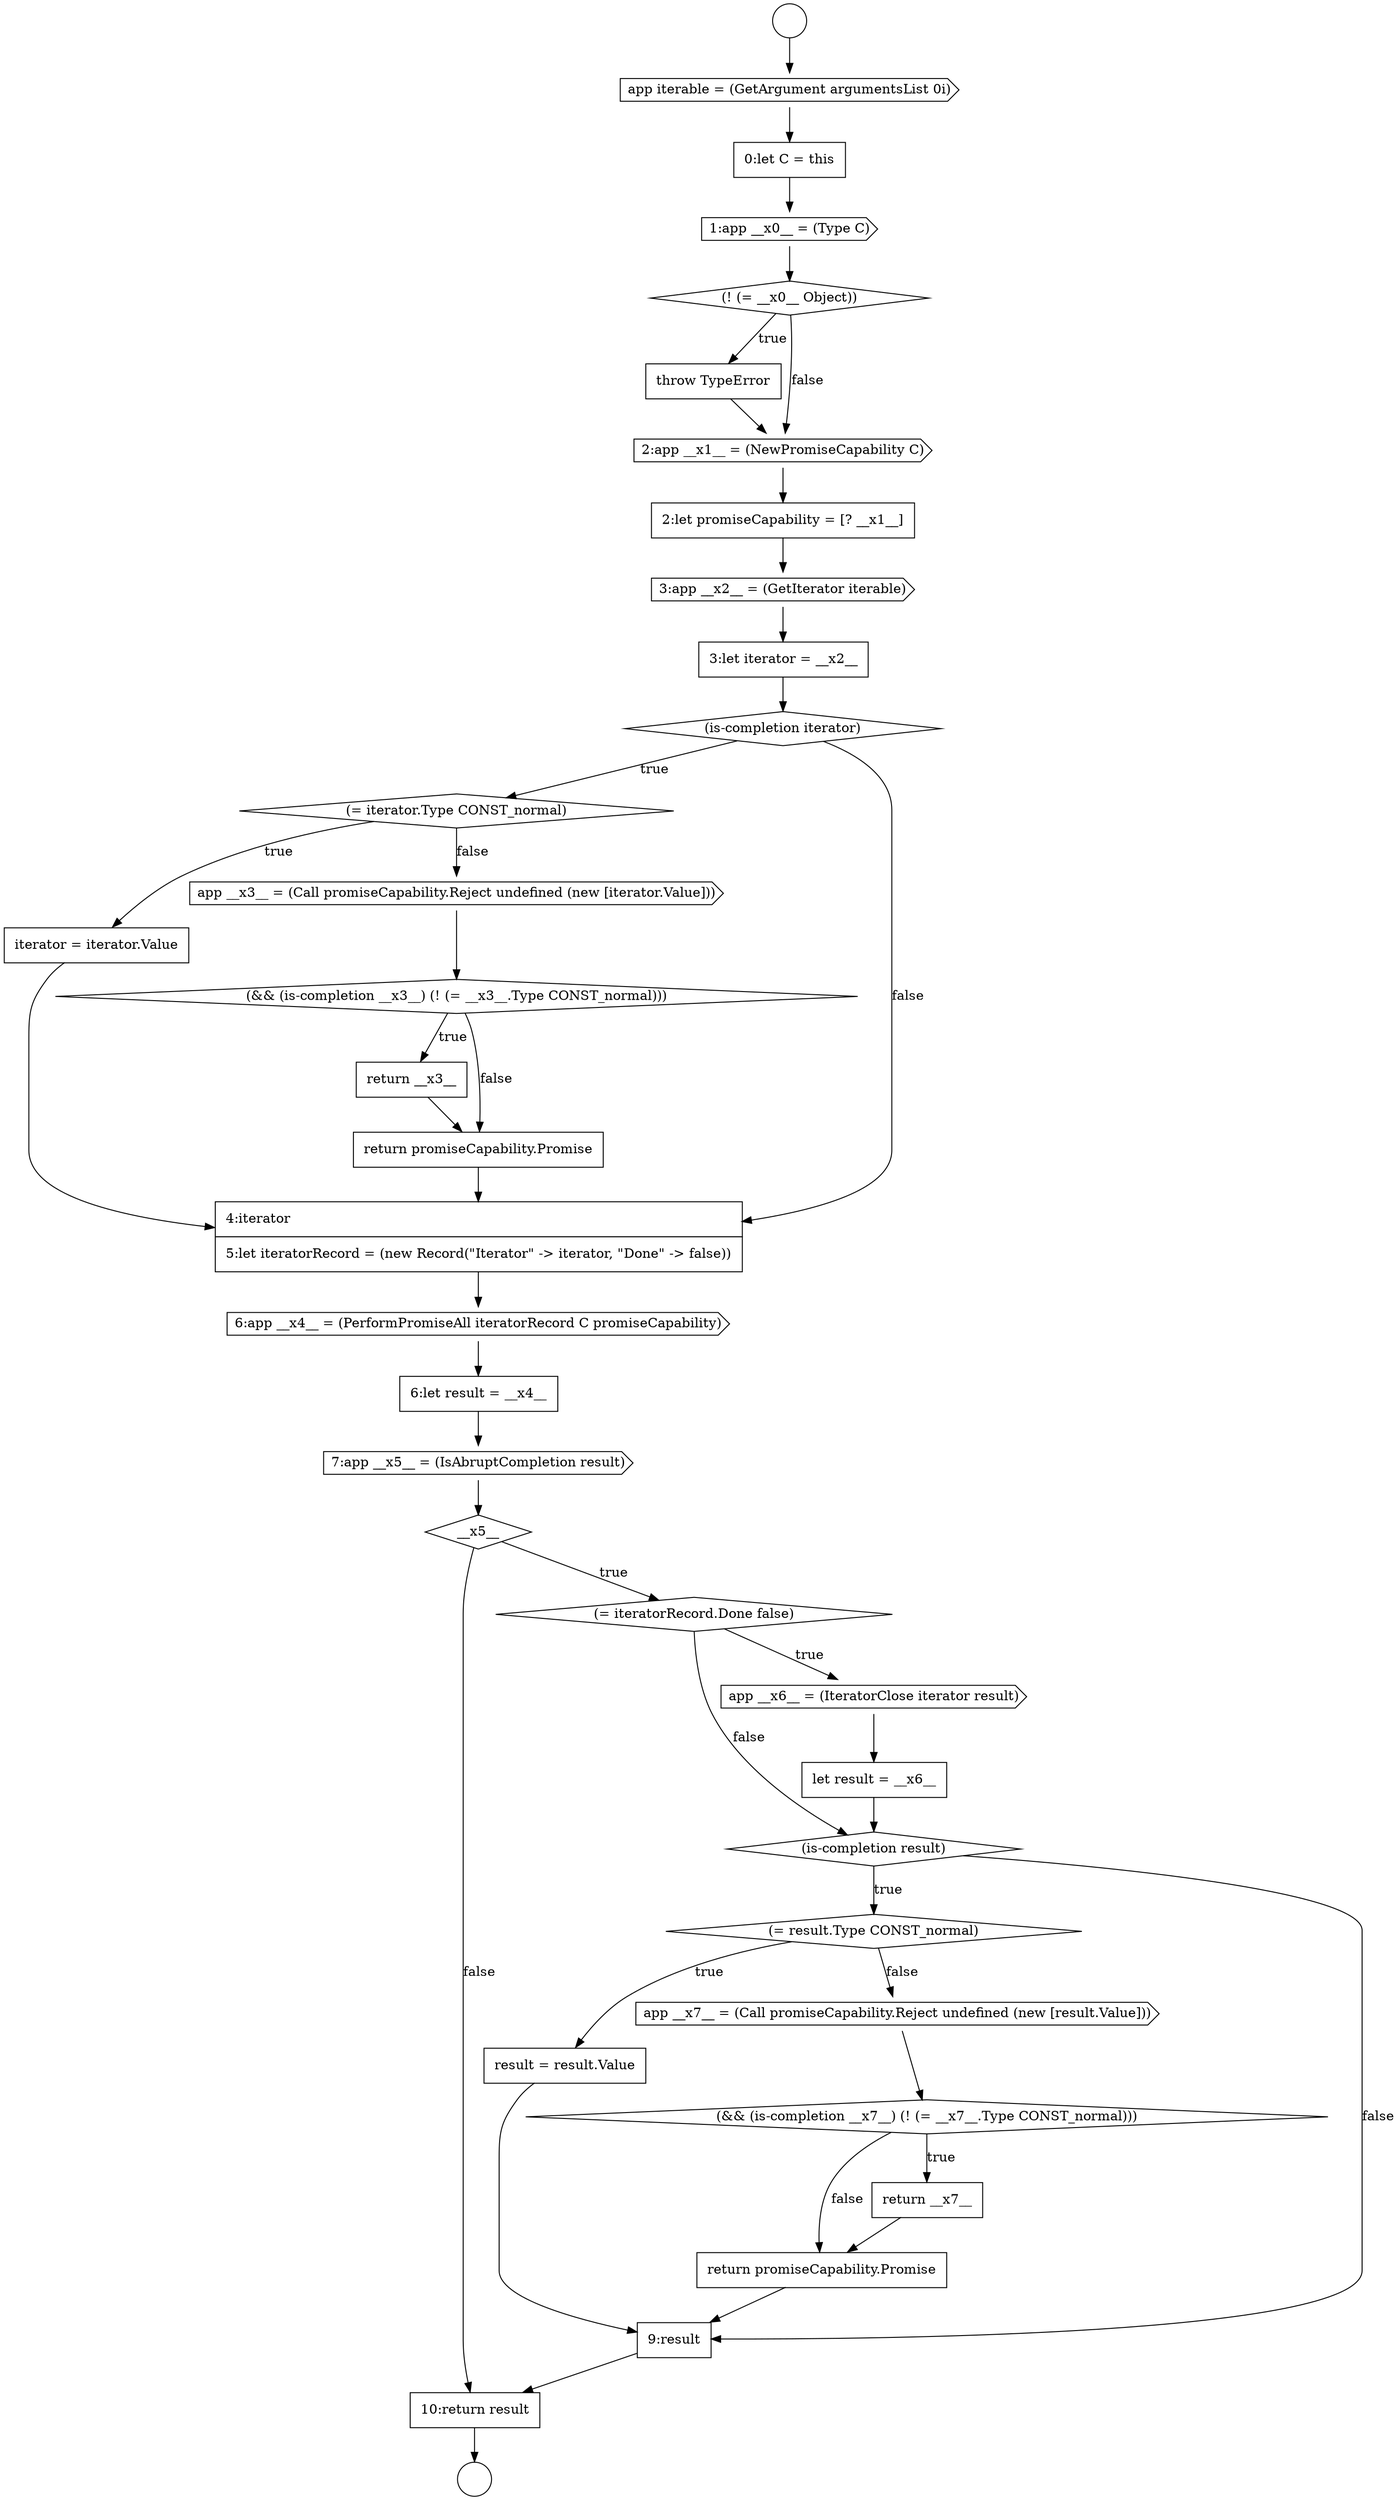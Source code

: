 digraph {
  node16765 [shape=cds, label=<<font color="black">6:app __x4__ = (PerformPromiseAll iteratorRecord C promiseCapability)</font>> color="black" fillcolor="white" style=filled]
  node16752 [shape=none, margin=0, label=<<font color="black">
    <table border="0" cellborder="1" cellspacing="0" cellpadding="10">
      <tr><td align="left">throw TypeError</td></tr>
    </table>
  </font>> color="black" fillcolor="white" style=filled]
  node16780 [shape=none, margin=0, label=<<font color="black">
    <table border="0" cellborder="1" cellspacing="0" cellpadding="10">
      <tr><td align="left">10:return result</td></tr>
    </table>
  </font>> color="black" fillcolor="white" style=filled]
  node16747 [shape=circle label=" " color="black" fillcolor="white" style=filled]
  node16750 [shape=cds, label=<<font color="black">1:app __x0__ = (Type C)</font>> color="black" fillcolor="white" style=filled]
  node16759 [shape=none, margin=0, label=<<font color="black">
    <table border="0" cellborder="1" cellspacing="0" cellpadding="10">
      <tr><td align="left">iterator = iterator.Value</td></tr>
    </table>
  </font>> color="black" fillcolor="white" style=filled]
  node16746 [shape=circle label=" " color="black" fillcolor="white" style=filled]
  node16778 [shape=none, margin=0, label=<<font color="black">
    <table border="0" cellborder="1" cellspacing="0" cellpadding="10">
      <tr><td align="left">return promiseCapability.Promise</td></tr>
    </table>
  </font>> color="black" fillcolor="white" style=filled]
  node16777 [shape=none, margin=0, label=<<font color="black">
    <table border="0" cellborder="1" cellspacing="0" cellpadding="10">
      <tr><td align="left">return __x7__</td></tr>
    </table>
  </font>> color="black" fillcolor="white" style=filled]
  node16762 [shape=none, margin=0, label=<<font color="black">
    <table border="0" cellborder="1" cellspacing="0" cellpadding="10">
      <tr><td align="left">return __x3__</td></tr>
    </table>
  </font>> color="black" fillcolor="white" style=filled]
  node16757 [shape=diamond, label=<<font color="black">(is-completion iterator)</font>> color="black" fillcolor="white" style=filled]
  node16772 [shape=diamond, label=<<font color="black">(is-completion result)</font>> color="black" fillcolor="white" style=filled]
  node16753 [shape=cds, label=<<font color="black">2:app __x1__ = (NewPromiseCapability C)</font>> color="black" fillcolor="white" style=filled]
  node16776 [shape=diamond, label=<<font color="black">(&amp;&amp; (is-completion __x7__) (! (= __x7__.Type CONST_normal)))</font>> color="black" fillcolor="white" style=filled]
  node16751 [shape=diamond, label=<<font color="black">(! (= __x0__ Object))</font>> color="black" fillcolor="white" style=filled]
  node16748 [shape=cds, label=<<font color="black">app iterable = (GetArgument argumentsList 0i)</font>> color="black" fillcolor="white" style=filled]
  node16761 [shape=diamond, label=<<font color="black">(&amp;&amp; (is-completion __x3__) (! (= __x3__.Type CONST_normal)))</font>> color="black" fillcolor="white" style=filled]
  node16768 [shape=diamond, label=<<font color="black">__x5__</font>> color="black" fillcolor="white" style=filled]
  node16758 [shape=diamond, label=<<font color="black">(= iterator.Type CONST_normal)</font>> color="black" fillcolor="white" style=filled]
  node16773 [shape=diamond, label=<<font color="black">(= result.Type CONST_normal)</font>> color="black" fillcolor="white" style=filled]
  node16754 [shape=none, margin=0, label=<<font color="black">
    <table border="0" cellborder="1" cellspacing="0" cellpadding="10">
      <tr><td align="left">2:let promiseCapability = [? __x1__]</td></tr>
    </table>
  </font>> color="black" fillcolor="white" style=filled]
  node16769 [shape=diamond, label=<<font color="black">(= iteratorRecord.Done false)</font>> color="black" fillcolor="white" style=filled]
  node16779 [shape=none, margin=0, label=<<font color="black">
    <table border="0" cellborder="1" cellspacing="0" cellpadding="10">
      <tr><td align="left">9:result</td></tr>
    </table>
  </font>> color="black" fillcolor="white" style=filled]
  node16764 [shape=none, margin=0, label=<<font color="black">
    <table border="0" cellborder="1" cellspacing="0" cellpadding="10">
      <tr><td align="left">4:iterator</td></tr>
      <tr><td align="left">5:let iteratorRecord = (new Record(&quot;Iterator&quot; -&gt; iterator, &quot;Done&quot; -&gt; false))</td></tr>
    </table>
  </font>> color="black" fillcolor="white" style=filled]
  node16774 [shape=none, margin=0, label=<<font color="black">
    <table border="0" cellborder="1" cellspacing="0" cellpadding="10">
      <tr><td align="left">result = result.Value</td></tr>
    </table>
  </font>> color="black" fillcolor="white" style=filled]
  node16767 [shape=cds, label=<<font color="black">7:app __x5__ = (IsAbruptCompletion result)</font>> color="black" fillcolor="white" style=filled]
  node16755 [shape=cds, label=<<font color="black">3:app __x2__ = (GetIterator iterable)</font>> color="black" fillcolor="white" style=filled]
  node16770 [shape=cds, label=<<font color="black">app __x6__ = (IteratorClose iterator result)</font>> color="black" fillcolor="white" style=filled]
  node16763 [shape=none, margin=0, label=<<font color="black">
    <table border="0" cellborder="1" cellspacing="0" cellpadding="10">
      <tr><td align="left">return promiseCapability.Promise</td></tr>
    </table>
  </font>> color="black" fillcolor="white" style=filled]
  node16749 [shape=none, margin=0, label=<<font color="black">
    <table border="0" cellborder="1" cellspacing="0" cellpadding="10">
      <tr><td align="left">0:let C = this</td></tr>
    </table>
  </font>> color="black" fillcolor="white" style=filled]
  node16766 [shape=none, margin=0, label=<<font color="black">
    <table border="0" cellborder="1" cellspacing="0" cellpadding="10">
      <tr><td align="left">6:let result = __x4__</td></tr>
    </table>
  </font>> color="black" fillcolor="white" style=filled]
  node16756 [shape=none, margin=0, label=<<font color="black">
    <table border="0" cellborder="1" cellspacing="0" cellpadding="10">
      <tr><td align="left">3:let iterator = __x2__</td></tr>
    </table>
  </font>> color="black" fillcolor="white" style=filled]
  node16771 [shape=none, margin=0, label=<<font color="black">
    <table border="0" cellborder="1" cellspacing="0" cellpadding="10">
      <tr><td align="left">let result = __x6__</td></tr>
    </table>
  </font>> color="black" fillcolor="white" style=filled]
  node16760 [shape=cds, label=<<font color="black">app __x3__ = (Call promiseCapability.Reject undefined (new [iterator.Value]))</font>> color="black" fillcolor="white" style=filled]
  node16775 [shape=cds, label=<<font color="black">app __x7__ = (Call promiseCapability.Reject undefined (new [result.Value]))</font>> color="black" fillcolor="white" style=filled]
  node16780 -> node16747 [ color="black"]
  node16755 -> node16756 [ color="black"]
  node16760 -> node16761 [ color="black"]
  node16751 -> node16752 [label=<<font color="black">true</font>> color="black"]
  node16751 -> node16753 [label=<<font color="black">false</font>> color="black"]
  node16778 -> node16779 [ color="black"]
  node16772 -> node16773 [label=<<font color="black">true</font>> color="black"]
  node16772 -> node16779 [label=<<font color="black">false</font>> color="black"]
  node16752 -> node16753 [ color="black"]
  node16771 -> node16772 [ color="black"]
  node16769 -> node16770 [label=<<font color="black">true</font>> color="black"]
  node16769 -> node16772 [label=<<font color="black">false</font>> color="black"]
  node16753 -> node16754 [ color="black"]
  node16749 -> node16750 [ color="black"]
  node16777 -> node16778 [ color="black"]
  node16776 -> node16777 [label=<<font color="black">true</font>> color="black"]
  node16776 -> node16778 [label=<<font color="black">false</font>> color="black"]
  node16758 -> node16759 [label=<<font color="black">true</font>> color="black"]
  node16758 -> node16760 [label=<<font color="black">false</font>> color="black"]
  node16767 -> node16768 [ color="black"]
  node16773 -> node16774 [label=<<font color="black">true</font>> color="black"]
  node16773 -> node16775 [label=<<font color="black">false</font>> color="black"]
  node16757 -> node16758 [label=<<font color="black">true</font>> color="black"]
  node16757 -> node16764 [label=<<font color="black">false</font>> color="black"]
  node16746 -> node16748 [ color="black"]
  node16759 -> node16764 [ color="black"]
  node16748 -> node16749 [ color="black"]
  node16754 -> node16755 [ color="black"]
  node16768 -> node16769 [label=<<font color="black">true</font>> color="black"]
  node16768 -> node16780 [label=<<font color="black">false</font>> color="black"]
  node16770 -> node16771 [ color="black"]
  node16756 -> node16757 [ color="black"]
  node16774 -> node16779 [ color="black"]
  node16750 -> node16751 [ color="black"]
  node16763 -> node16764 [ color="black"]
  node16765 -> node16766 [ color="black"]
  node16775 -> node16776 [ color="black"]
  node16761 -> node16762 [label=<<font color="black">true</font>> color="black"]
  node16761 -> node16763 [label=<<font color="black">false</font>> color="black"]
  node16779 -> node16780 [ color="black"]
  node16766 -> node16767 [ color="black"]
  node16764 -> node16765 [ color="black"]
  node16762 -> node16763 [ color="black"]
}
